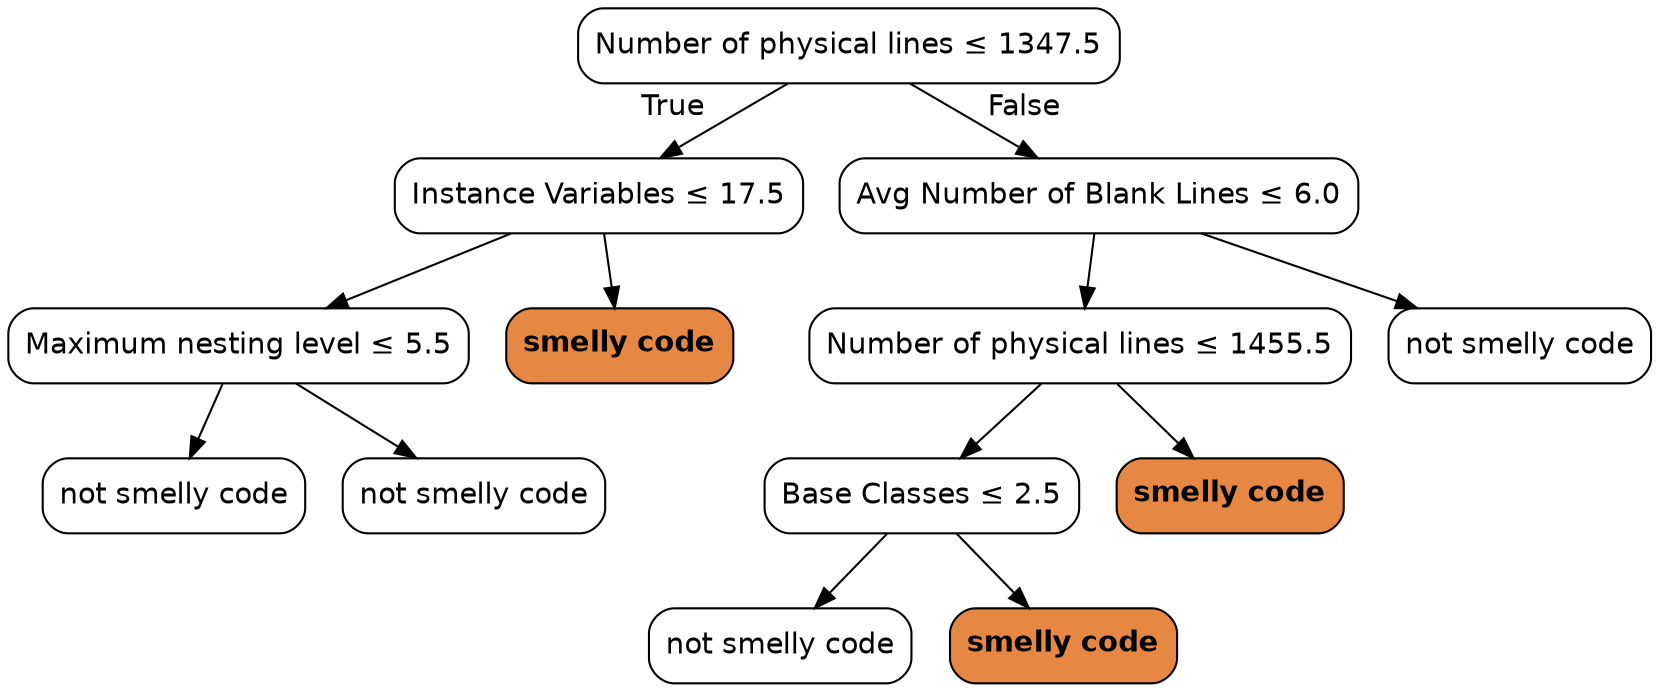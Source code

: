 digraph Tree {
node [color="black", fontname=helvetica, shape=box,  style="filled, rounded", fillcolor="#FFFFFF"];
edge [fontname=helvetica];
0 [label=<Number of physical lines &le; 1347.5>];
1 [label=<Instance Variables &le; 17.5>];
0 -> 1  [headlabel="True", labelangle=45, labeldistance="2.5"];
3 [label=<Maximum nesting level &le; 5.5>];
1 -> 3;
11 [label=<not smelly code>];
3 -> 11;
12 [label=<not smelly code>];
3 -> 12;
4 [label=<<b>smelly code</b>>, fillcolor="#e68743"];
1 -> 4;
2 [label=<Avg Number of Blank Lines &le; 6.0>];
0 -> 2  [headlabel="False", labelangle="-45", labeldistance="2.5"];
5 [label=<Number of physical lines &le; 1455.5>];
2 -> 5;
7 [label=<Base Classes &le; 2.5>];
5 -> 7;
9 [label=<not smelly code>];
7 -> 9;
10 [label=<<b>smelly code</b>>, fillcolor="#e68743"];
7 -> 10;
8 [label=<<b>smelly code</b>>, fillcolor="#e68743"];
5 -> 8;
6 [label=<not smelly code>];
2 -> 6;
}
